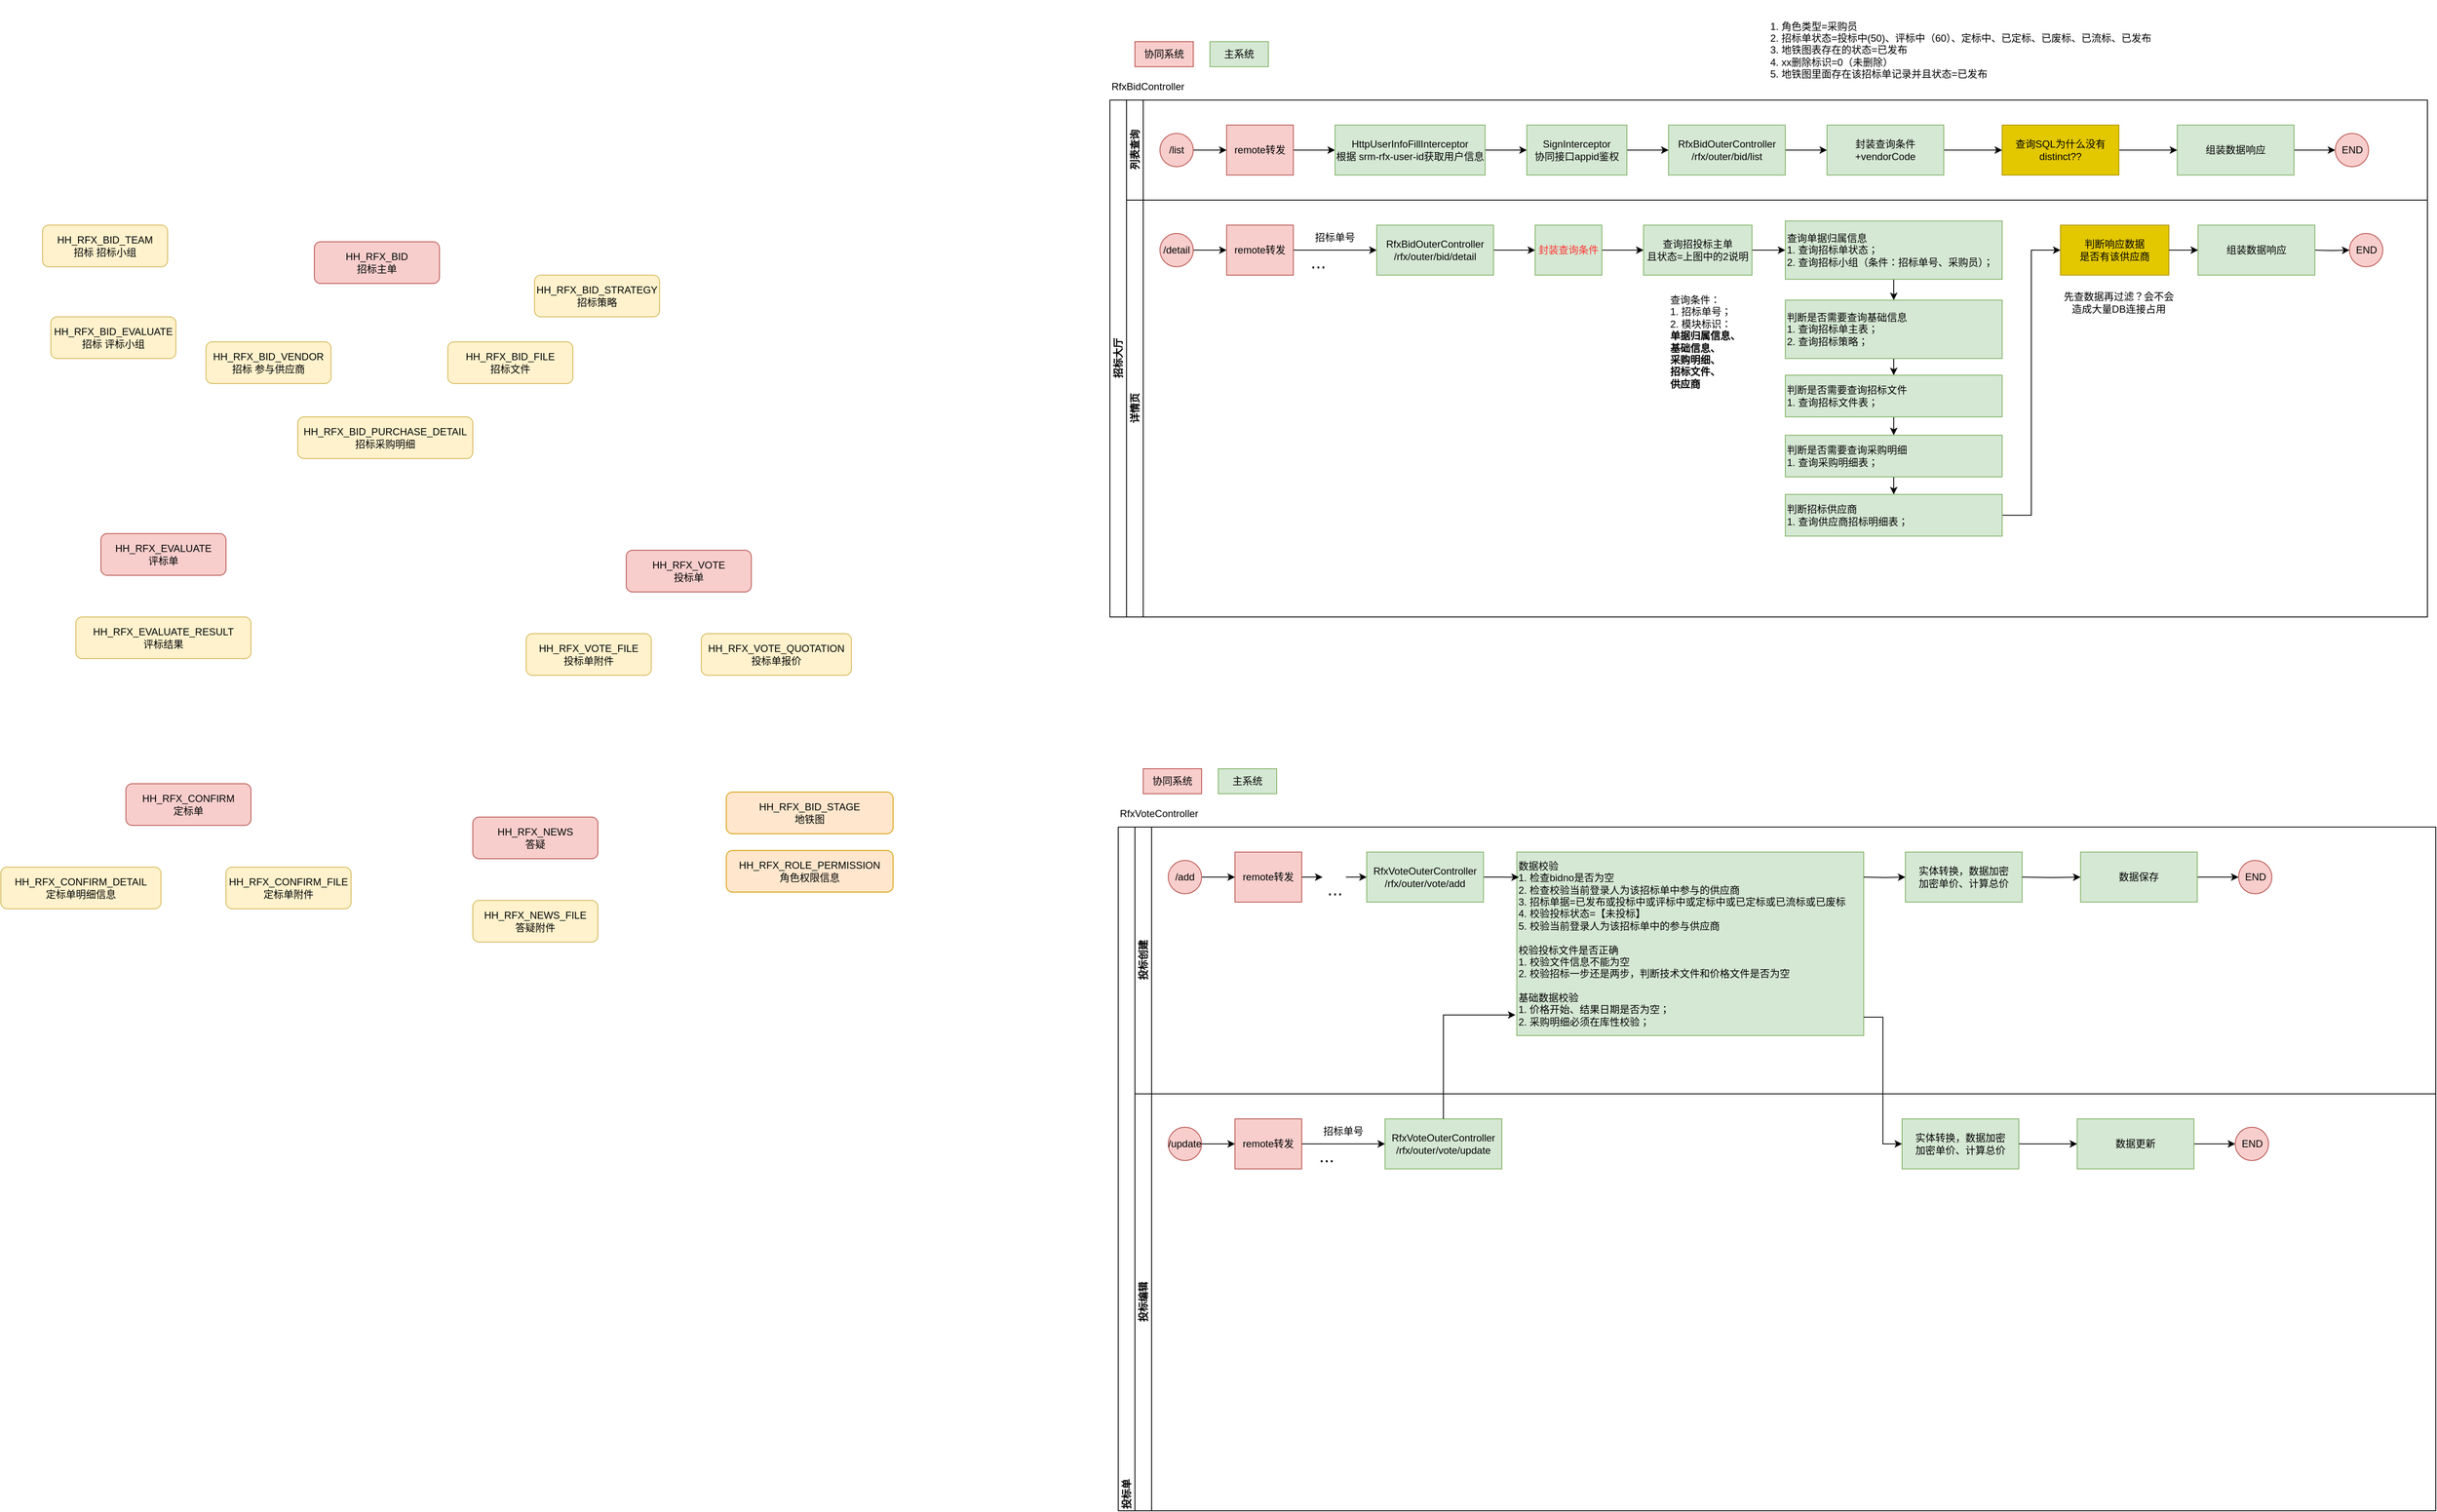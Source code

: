 <mxfile version="24.8.6">
  <diagram id="prtHgNgQTEPvFCAcTncT" name="Page-1">
    <mxGraphModel dx="2546" dy="517" grid="1" gridSize="10" guides="1" tooltips="1" connect="1" arrows="1" fold="1" page="1" pageScale="1" pageWidth="827" pageHeight="1169" math="0" shadow="0">
      <root>
        <mxCell id="0" />
        <mxCell id="1" parent="0" />
        <mxCell id="dNxyNK7c78bLwvsdeMH5-19" value="招标大厅" style="swimlane;html=1;childLayout=stackLayout;resizeParent=1;resizeParentMax=0;horizontal=0;startSize=20;horizontalStack=0;" parent="1" vertex="1">
          <mxGeometry x="120" y="120" width="1580" height="620" as="geometry" />
        </mxCell>
        <mxCell id="dNxyNK7c78bLwvsdeMH5-20" value="列表查询" style="swimlane;html=1;startSize=20;horizontal=0;align=center;" parent="dNxyNK7c78bLwvsdeMH5-19" vertex="1">
          <mxGeometry x="20" width="1560" height="120" as="geometry" />
        </mxCell>
        <mxCell id="dNxyNK7c78bLwvsdeMH5-25" value="" style="edgeStyle=orthogonalEdgeStyle;rounded=0;orthogonalLoop=1;jettySize=auto;html=1;" parent="dNxyNK7c78bLwvsdeMH5-20" source="dNxyNK7c78bLwvsdeMH5-23" target="dNxyNK7c78bLwvsdeMH5-24" edge="1">
          <mxGeometry relative="1" as="geometry" />
        </mxCell>
        <mxCell id="dNxyNK7c78bLwvsdeMH5-23" value="/list" style="ellipse;whiteSpace=wrap;html=1;fillColor=#f8cecc;strokeColor=#b85450;" parent="dNxyNK7c78bLwvsdeMH5-20" vertex="1">
          <mxGeometry x="40" y="40" width="40" height="40" as="geometry" />
        </mxCell>
        <mxCell id="eU4avIr93L6JoO_hdqMd-41" value="" style="edgeStyle=orthogonalEdgeStyle;rounded=0;orthogonalLoop=1;jettySize=auto;html=1;" edge="1" parent="dNxyNK7c78bLwvsdeMH5-20" source="dNxyNK7c78bLwvsdeMH5-24" target="eU4avIr93L6JoO_hdqMd-8">
          <mxGeometry relative="1" as="geometry" />
        </mxCell>
        <mxCell id="dNxyNK7c78bLwvsdeMH5-24" value="remote转发" style="rounded=0;whiteSpace=wrap;html=1;fontFamily=Helvetica;fontSize=12;align=center;fillColor=#f8cecc;strokeColor=#b85450;" parent="dNxyNK7c78bLwvsdeMH5-20" vertex="1">
          <mxGeometry x="120" y="30" width="80" height="60" as="geometry" />
        </mxCell>
        <mxCell id="eU4avIr93L6JoO_hdqMd-43" value="" style="edgeStyle=orthogonalEdgeStyle;rounded=0;orthogonalLoop=1;jettySize=auto;html=1;" edge="1" parent="dNxyNK7c78bLwvsdeMH5-20" source="dNxyNK7c78bLwvsdeMH5-30" target="eU4avIr93L6JoO_hdqMd-7">
          <mxGeometry relative="1" as="geometry" />
        </mxCell>
        <mxCell id="dNxyNK7c78bLwvsdeMH5-30" value="SignInterceptor&lt;div&gt;协同接口appid鉴权&lt;/div&gt;" style="rounded=0;html=1;fontFamily=Helvetica;fontSize=12;align=center;fillColor=#d5e8d4;strokeColor=#82b366;whiteSpace=wrap;" parent="dNxyNK7c78bLwvsdeMH5-20" vertex="1">
          <mxGeometry x="480" y="30" width="120" height="60" as="geometry" />
        </mxCell>
        <mxCell id="eU4avIr93L6JoO_hdqMd-42" value="" style="edgeStyle=orthogonalEdgeStyle;rounded=0;orthogonalLoop=1;jettySize=auto;html=1;" edge="1" parent="dNxyNK7c78bLwvsdeMH5-20" source="eU4avIr93L6JoO_hdqMd-8" target="dNxyNK7c78bLwvsdeMH5-30">
          <mxGeometry relative="1" as="geometry" />
        </mxCell>
        <mxCell id="eU4avIr93L6JoO_hdqMd-8" value="HttpUserInfoFillInterceptor&lt;br&gt;根据 srm-rfx-user-id获取用户信息" style="rounded=0;html=1;fontFamily=Helvetica;fontSize=12;align=center;fillColor=#d5e8d4;strokeColor=#82b366;whiteSpace=wrap;" vertex="1" parent="dNxyNK7c78bLwvsdeMH5-20">
          <mxGeometry x="250" y="30" width="180" height="60" as="geometry" />
        </mxCell>
        <mxCell id="eU4avIr93L6JoO_hdqMd-44" value="" style="edgeStyle=orthogonalEdgeStyle;rounded=0;orthogonalLoop=1;jettySize=auto;html=1;" edge="1" parent="dNxyNK7c78bLwvsdeMH5-20" source="eU4avIr93L6JoO_hdqMd-7" target="eU4avIr93L6JoO_hdqMd-37">
          <mxGeometry relative="1" as="geometry" />
        </mxCell>
        <mxCell id="eU4avIr93L6JoO_hdqMd-7" value="&lt;div&gt;RfxBidOuterController&lt;br&gt;&lt;/div&gt;/rfx/outer&lt;span style=&quot;background-color: initial;&quot;&gt;/bid/list&lt;/span&gt;" style="rounded=0;html=1;fontFamily=Helvetica;fontSize=12;align=center;fillColor=#d5e8d4;strokeColor=#82b366;whiteSpace=wrap;" vertex="1" parent="dNxyNK7c78bLwvsdeMH5-20">
          <mxGeometry x="650" y="30" width="140" height="60" as="geometry" />
        </mxCell>
        <mxCell id="eU4avIr93L6JoO_hdqMd-76" value="" style="edgeStyle=orthogonalEdgeStyle;rounded=0;orthogonalLoop=1;jettySize=auto;html=1;" edge="1" parent="dNxyNK7c78bLwvsdeMH5-20" source="eU4avIr93L6JoO_hdqMd-37" target="eU4avIr93L6JoO_hdqMd-75">
          <mxGeometry relative="1" as="geometry" />
        </mxCell>
        <mxCell id="eU4avIr93L6JoO_hdqMd-37" value="封装查询条件+vendorCode" style="rounded=0;html=1;fontFamily=Helvetica;fontSize=12;align=center;fillColor=#d5e8d4;strokeColor=#82b366;whiteSpace=wrap;" vertex="1" parent="dNxyNK7c78bLwvsdeMH5-20">
          <mxGeometry x="840" y="30" width="140" height="60" as="geometry" />
        </mxCell>
        <mxCell id="eU4avIr93L6JoO_hdqMd-47" value="" style="edgeStyle=orthogonalEdgeStyle;rounded=0;orthogonalLoop=1;jettySize=auto;html=1;" edge="1" parent="dNxyNK7c78bLwvsdeMH5-20" source="eU4avIr93L6JoO_hdqMd-40" target="eU4avIr93L6JoO_hdqMd-46">
          <mxGeometry relative="1" as="geometry" />
        </mxCell>
        <mxCell id="eU4avIr93L6JoO_hdqMd-40" value="组装数据响应" style="rounded=0;html=1;fontFamily=Helvetica;fontSize=12;align=center;fillColor=#d5e8d4;strokeColor=#82b366;whiteSpace=wrap;" vertex="1" parent="dNxyNK7c78bLwvsdeMH5-20">
          <mxGeometry x="1260" y="30" width="140" height="60" as="geometry" />
        </mxCell>
        <mxCell id="eU4avIr93L6JoO_hdqMd-46" value="END" style="ellipse;whiteSpace=wrap;html=1;fillColor=#f8cecc;strokeColor=#b85450;" vertex="1" parent="dNxyNK7c78bLwvsdeMH5-20">
          <mxGeometry x="1449.5" y="40" width="40" height="40" as="geometry" />
        </mxCell>
        <mxCell id="eU4avIr93L6JoO_hdqMd-77" value="" style="edgeStyle=orthogonalEdgeStyle;rounded=0;orthogonalLoop=1;jettySize=auto;html=1;" edge="1" parent="dNxyNK7c78bLwvsdeMH5-20" source="eU4avIr93L6JoO_hdqMd-75" target="eU4avIr93L6JoO_hdqMd-40">
          <mxGeometry relative="1" as="geometry" />
        </mxCell>
        <mxCell id="eU4avIr93L6JoO_hdqMd-75" value="查询SQL为什么没有&lt;div&gt;distinct??&lt;/div&gt;" style="rounded=0;html=1;fontFamily=Helvetica;fontSize=12;align=center;fillColor=#e3c800;strokeColor=#B09500;whiteSpace=wrap;fontColor=#000000;" vertex="1" parent="dNxyNK7c78bLwvsdeMH5-20">
          <mxGeometry x="1050" y="30" width="140" height="60" as="geometry" />
        </mxCell>
        <mxCell id="dNxyNK7c78bLwvsdeMH5-21" value="详情页" style="swimlane;html=1;startSize=20;horizontal=0;" parent="dNxyNK7c78bLwvsdeMH5-19" vertex="1">
          <mxGeometry x="20" y="120" width="1560" height="500" as="geometry" />
        </mxCell>
        <mxCell id="eU4avIr93L6JoO_hdqMd-10" value="" style="edgeStyle=orthogonalEdgeStyle;rounded=0;orthogonalLoop=1;jettySize=auto;html=1;" edge="1" parent="dNxyNK7c78bLwvsdeMH5-21" source="eU4avIr93L6JoO_hdqMd-11" target="eU4avIr93L6JoO_hdqMd-12">
          <mxGeometry relative="1" as="geometry" />
        </mxCell>
        <mxCell id="eU4avIr93L6JoO_hdqMd-11" value="/detail" style="ellipse;whiteSpace=wrap;html=1;fillColor=#f8cecc;strokeColor=#b85450;" vertex="1" parent="dNxyNK7c78bLwvsdeMH5-21">
          <mxGeometry x="40" y="40" width="40" height="40" as="geometry" />
        </mxCell>
        <mxCell id="eU4avIr93L6JoO_hdqMd-52" value="" style="edgeStyle=orthogonalEdgeStyle;rounded=0;orthogonalLoop=1;jettySize=auto;html=1;" edge="1" parent="dNxyNK7c78bLwvsdeMH5-21" source="eU4avIr93L6JoO_hdqMd-12" target="eU4avIr93L6JoO_hdqMd-51">
          <mxGeometry relative="1" as="geometry" />
        </mxCell>
        <mxCell id="eU4avIr93L6JoO_hdqMd-12" value="remote转发" style="rounded=0;whiteSpace=wrap;html=1;fontFamily=Helvetica;fontSize=12;align=center;fillColor=#f8cecc;strokeColor=#b85450;" vertex="1" parent="dNxyNK7c78bLwvsdeMH5-21">
          <mxGeometry x="120" y="30" width="80" height="60" as="geometry" />
        </mxCell>
        <mxCell id="eU4avIr93L6JoO_hdqMd-56" value="" style="edgeStyle=orthogonalEdgeStyle;rounded=0;orthogonalLoop=1;jettySize=auto;html=1;" edge="1" parent="dNxyNK7c78bLwvsdeMH5-21" source="eU4avIr93L6JoO_hdqMd-51" target="eU4avIr93L6JoO_hdqMd-55">
          <mxGeometry relative="1" as="geometry" />
        </mxCell>
        <mxCell id="eU4avIr93L6JoO_hdqMd-51" value="&lt;div&gt;RfxBidOuterController&lt;br&gt;&lt;/div&gt;/rfx/outer&lt;span style=&quot;background-color: initial;&quot;&gt;/bid/&lt;/span&gt;detail" style="rounded=0;html=1;fontFamily=Helvetica;fontSize=12;align=center;fillColor=#d5e8d4;strokeColor=#82b366;whiteSpace=wrap;" vertex="1" parent="dNxyNK7c78bLwvsdeMH5-21">
          <mxGeometry x="300" y="30" width="140" height="60" as="geometry" />
        </mxCell>
        <mxCell id="eU4avIr93L6JoO_hdqMd-49" value="&lt;font style=&quot;font-size: 22px;&quot;&gt;...&lt;/font&gt;" style="text;html=1;align=center;verticalAlign=middle;whiteSpace=wrap;rounded=0;" vertex="1" parent="dNxyNK7c78bLwvsdeMH5-21">
          <mxGeometry x="200" y="60" width="60" height="30" as="geometry" />
        </mxCell>
        <mxCell id="eU4avIr93L6JoO_hdqMd-54" value="招标单号" style="text;html=1;align=center;verticalAlign=middle;whiteSpace=wrap;rounded=0;" vertex="1" parent="dNxyNK7c78bLwvsdeMH5-21">
          <mxGeometry x="220" y="30" width="60" height="30" as="geometry" />
        </mxCell>
        <mxCell id="eU4avIr93L6JoO_hdqMd-59" value="" style="edgeStyle=orthogonalEdgeStyle;rounded=0;orthogonalLoop=1;jettySize=auto;html=1;" edge="1" parent="dNxyNK7c78bLwvsdeMH5-21" source="eU4avIr93L6JoO_hdqMd-55" target="eU4avIr93L6JoO_hdqMd-58">
          <mxGeometry relative="1" as="geometry" />
        </mxCell>
        <mxCell id="eU4avIr93L6JoO_hdqMd-55" value="&lt;font color=&quot;#ff3333&quot;&gt;封装查询条件&lt;/font&gt;" style="rounded=0;html=1;fontFamily=Helvetica;fontSize=12;align=center;fillColor=#d5e8d4;strokeColor=#82b366;whiteSpace=wrap;" vertex="1" parent="dNxyNK7c78bLwvsdeMH5-21">
          <mxGeometry x="490" y="30" width="80" height="60" as="geometry" />
        </mxCell>
        <mxCell id="eU4avIr93L6JoO_hdqMd-57" value="查询条件：&lt;div&gt;1. 招标单号；&lt;/div&gt;&lt;div style=&quot;&quot;&gt;2. 模块标识：&lt;/div&gt;&lt;div style=&quot;&quot;&gt;&lt;b&gt;单据归属信息、&lt;/b&gt;&lt;/div&gt;&lt;div style=&quot;&quot;&gt;&lt;b&gt;基础信息、&lt;/b&gt;&lt;/div&gt;&lt;div style=&quot;&quot;&gt;&lt;b&gt;采购明细、&lt;/b&gt;&lt;/div&gt;&lt;div style=&quot;&quot;&gt;&lt;b&gt;招标文件、&lt;/b&gt;&lt;/div&gt;&lt;div style=&quot;&quot;&gt;&lt;b&gt;供应商&lt;/b&gt;&lt;/div&gt;" style="text;html=1;align=left;verticalAlign=middle;whiteSpace=wrap;rounded=0;" vertex="1" parent="dNxyNK7c78bLwvsdeMH5-21">
          <mxGeometry x="650" y="110" width="120" height="120" as="geometry" />
        </mxCell>
        <mxCell id="eU4avIr93L6JoO_hdqMd-74" value="" style="edgeStyle=orthogonalEdgeStyle;rounded=0;orthogonalLoop=1;jettySize=auto;html=1;" edge="1" parent="dNxyNK7c78bLwvsdeMH5-21" source="eU4avIr93L6JoO_hdqMd-58" target="eU4avIr93L6JoO_hdqMd-73">
          <mxGeometry relative="1" as="geometry" />
        </mxCell>
        <mxCell id="eU4avIr93L6JoO_hdqMd-58" value="查询招投标主单&lt;br&gt;且状态=上图中的2说明" style="rounded=0;html=1;fontFamily=Helvetica;fontSize=12;align=center;fillColor=#d5e8d4;strokeColor=#82b366;whiteSpace=wrap;" vertex="1" parent="dNxyNK7c78bLwvsdeMH5-21">
          <mxGeometry x="620" y="30" width="130" height="60" as="geometry" />
        </mxCell>
        <mxCell id="eU4avIr93L6JoO_hdqMd-79" value="" style="edgeStyle=orthogonalEdgeStyle;rounded=0;orthogonalLoop=1;jettySize=auto;html=1;" edge="1" parent="dNxyNK7c78bLwvsdeMH5-21" source="eU4avIr93L6JoO_hdqMd-73" target="eU4avIr93L6JoO_hdqMd-78">
          <mxGeometry relative="1" as="geometry" />
        </mxCell>
        <mxCell id="eU4avIr93L6JoO_hdqMd-73" value="查询单据归属信息&lt;div&gt;1. 查询招标单状态；&lt;/div&gt;&lt;div&gt;2. 查询招标小组（条件：招标单号、采购员）；&lt;/div&gt;" style="rounded=0;html=1;fontFamily=Helvetica;fontSize=12;align=left;fillColor=#d5e8d4;strokeColor=#82b366;whiteSpace=wrap;" vertex="1" parent="dNxyNK7c78bLwvsdeMH5-21">
          <mxGeometry x="790" y="25" width="260" height="70" as="geometry" />
        </mxCell>
        <mxCell id="eU4avIr93L6JoO_hdqMd-81" value="" style="edgeStyle=orthogonalEdgeStyle;rounded=0;orthogonalLoop=1;jettySize=auto;html=1;" edge="1" parent="dNxyNK7c78bLwvsdeMH5-21" source="eU4avIr93L6JoO_hdqMd-78" target="eU4avIr93L6JoO_hdqMd-80">
          <mxGeometry relative="1" as="geometry" />
        </mxCell>
        <mxCell id="eU4avIr93L6JoO_hdqMd-78" value="&lt;div&gt;判断是否需要查询基础信息&lt;br&gt;&lt;/div&gt;&lt;div style=&quot;&quot;&gt;1. 查询招标单主表；&lt;/div&gt;&lt;div style=&quot;&quot;&gt;2. 查询招标策略；&lt;/div&gt;" style="rounded=0;html=1;fontFamily=Helvetica;fontSize=12;align=left;fillColor=#d5e8d4;strokeColor=#82b366;whiteSpace=wrap;" vertex="1" parent="dNxyNK7c78bLwvsdeMH5-21">
          <mxGeometry x="790" y="120" width="260" height="70" as="geometry" />
        </mxCell>
        <mxCell id="eU4avIr93L6JoO_hdqMd-83" value="" style="edgeStyle=orthogonalEdgeStyle;rounded=0;orthogonalLoop=1;jettySize=auto;html=1;" edge="1" parent="dNxyNK7c78bLwvsdeMH5-21" source="eU4avIr93L6JoO_hdqMd-80" target="eU4avIr93L6JoO_hdqMd-82">
          <mxGeometry relative="1" as="geometry" />
        </mxCell>
        <mxCell id="eU4avIr93L6JoO_hdqMd-80" value="&lt;div&gt;&lt;span style=&quot;background-color: initial;&quot;&gt;判断是否需要查询招标文件&lt;/span&gt;&lt;/div&gt;&lt;div&gt;&lt;span style=&quot;background-color: initial;&quot;&gt;1. 查询招标文件表；&lt;/span&gt;&lt;/div&gt;" style="rounded=0;html=1;fontFamily=Helvetica;fontSize=12;align=left;fillColor=#d5e8d4;strokeColor=#82b366;whiteSpace=wrap;" vertex="1" parent="dNxyNK7c78bLwvsdeMH5-21">
          <mxGeometry x="790" y="210" width="260" height="50" as="geometry" />
        </mxCell>
        <mxCell id="eU4avIr93L6JoO_hdqMd-85" value="" style="edgeStyle=orthogonalEdgeStyle;rounded=0;orthogonalLoop=1;jettySize=auto;html=1;" edge="1" parent="dNxyNK7c78bLwvsdeMH5-21" source="eU4avIr93L6JoO_hdqMd-82" target="eU4avIr93L6JoO_hdqMd-84">
          <mxGeometry relative="1" as="geometry" />
        </mxCell>
        <mxCell id="eU4avIr93L6JoO_hdqMd-82" value="&lt;div&gt;&lt;span style=&quot;background-color: initial;&quot;&gt;判断是否需要查询采购明细&lt;/span&gt;&lt;/div&gt;&lt;div&gt;&lt;span style=&quot;background-color: initial;&quot;&gt;1. 查询采购明细表；&lt;/span&gt;&lt;br&gt;&lt;/div&gt;" style="rounded=0;html=1;fontFamily=Helvetica;fontSize=12;align=left;fillColor=#d5e8d4;strokeColor=#82b366;whiteSpace=wrap;" vertex="1" parent="dNxyNK7c78bLwvsdeMH5-21">
          <mxGeometry x="790" y="282" width="260" height="50" as="geometry" />
        </mxCell>
        <mxCell id="eU4avIr93L6JoO_hdqMd-88" value="" style="edgeStyle=orthogonalEdgeStyle;rounded=0;orthogonalLoop=1;jettySize=auto;html=1;entryX=0;entryY=0.5;entryDx=0;entryDy=0;" edge="1" parent="dNxyNK7c78bLwvsdeMH5-21" source="eU4avIr93L6JoO_hdqMd-84" target="eU4avIr93L6JoO_hdqMd-86">
          <mxGeometry relative="1" as="geometry">
            <mxPoint x="1130" y="378" as="targetPoint" />
          </mxGeometry>
        </mxCell>
        <mxCell id="eU4avIr93L6JoO_hdqMd-84" value="&lt;div&gt;&lt;span style=&quot;background-color: initial;&quot;&gt;判断招标&lt;/span&gt;&lt;span style=&quot;background-color: initial;&quot;&gt;供应商&lt;/span&gt;&lt;/div&gt;&lt;div&gt;&lt;span style=&quot;background-color: initial;&quot;&gt;1. 查询供应商招标明细表；&lt;/span&gt;&lt;/div&gt;" style="rounded=0;html=1;fontFamily=Helvetica;fontSize=12;align=left;fillColor=#d5e8d4;strokeColor=#82b366;whiteSpace=wrap;" vertex="1" parent="dNxyNK7c78bLwvsdeMH5-21">
          <mxGeometry x="790" y="353" width="260" height="50" as="geometry" />
        </mxCell>
        <mxCell id="eU4avIr93L6JoO_hdqMd-86" value="判断响应数据&lt;div&gt;是否有该供应商&lt;/div&gt;" style="rounded=0;html=1;fontFamily=Helvetica;fontSize=12;align=center;fillColor=#e3c800;strokeColor=#B09500;whiteSpace=wrap;fontColor=#000000;" vertex="1" parent="dNxyNK7c78bLwvsdeMH5-21">
          <mxGeometry x="1120" y="30" width="130" height="60" as="geometry" />
        </mxCell>
        <mxCell id="eU4avIr93L6JoO_hdqMd-89" value="先查数据再过滤？会不会造成大量DB连接占用" style="text;html=1;align=center;verticalAlign=middle;whiteSpace=wrap;rounded=0;" vertex="1" parent="dNxyNK7c78bLwvsdeMH5-21">
          <mxGeometry x="1120" y="95" width="140" height="55" as="geometry" />
        </mxCell>
        <mxCell id="eU4avIr93L6JoO_hdqMd-92" value="" style="edgeStyle=orthogonalEdgeStyle;rounded=0;orthogonalLoop=1;jettySize=auto;html=1;" edge="1" parent="dNxyNK7c78bLwvsdeMH5-21" target="eU4avIr93L6JoO_hdqMd-93">
          <mxGeometry relative="1" as="geometry">
            <mxPoint x="1425" y="60" as="sourcePoint" />
          </mxGeometry>
        </mxCell>
        <mxCell id="eU4avIr93L6JoO_hdqMd-93" value="END" style="ellipse;whiteSpace=wrap;html=1;fillColor=#f8cecc;strokeColor=#b85450;" vertex="1" parent="dNxyNK7c78bLwvsdeMH5-21">
          <mxGeometry x="1466.5" y="40" width="40" height="40" as="geometry" />
        </mxCell>
        <mxCell id="eU4avIr93L6JoO_hdqMd-5" value="协同系统" style="rounded=0;whiteSpace=wrap;html=1;fillColor=#f8cecc;strokeColor=#b85450;" vertex="1" parent="1">
          <mxGeometry x="150" y="50" width="70" height="30" as="geometry" />
        </mxCell>
        <mxCell id="eU4avIr93L6JoO_hdqMd-6" value="主系统" style="rounded=0;whiteSpace=wrap;html=1;fillColor=#d5e8d4;strokeColor=#82b366;" vertex="1" parent="1">
          <mxGeometry x="240" y="50" width="70" height="30" as="geometry" />
        </mxCell>
        <mxCell id="eU4avIr93L6JoO_hdqMd-14" value="HH_RFX_BID&lt;br&gt;招标主单" style="rounded=1;whiteSpace=wrap;html=1;fillColor=#f8cecc;strokeColor=#b85450;" vertex="1" parent="1">
          <mxGeometry x="-834" y="290" width="150" height="50" as="geometry" />
        </mxCell>
        <mxCell id="eU4avIr93L6JoO_hdqMd-15" value="HH_RFX_BID_EVALUATE&lt;br&gt;招标 评标小组" style="rounded=1;whiteSpace=wrap;html=1;fillColor=#fff2cc;strokeColor=#d6b656;" vertex="1" parent="1">
          <mxGeometry x="-1150" y="380" width="150" height="50" as="geometry" />
        </mxCell>
        <mxCell id="eU4avIr93L6JoO_hdqMd-16" value="HH_RFX_BID_FILE&lt;br&gt;招标文件" style="rounded=1;whiteSpace=wrap;html=1;fillColor=#fff2cc;strokeColor=#d6b656;" vertex="1" parent="1">
          <mxGeometry x="-674" y="410" width="150" height="50" as="geometry" />
        </mxCell>
        <mxCell id="eU4avIr93L6JoO_hdqMd-17" value="HH_RFX_BID_PURCHASE_DETAIL&lt;br&gt;招标采购明细" style="rounded=1;whiteSpace=wrap;html=1;fillColor=#fff2cc;strokeColor=#d6b656;" vertex="1" parent="1">
          <mxGeometry x="-854" y="500" width="210" height="50" as="geometry" />
        </mxCell>
        <mxCell id="eU4avIr93L6JoO_hdqMd-18" value="HH_RFX_BID_STRATEGY&lt;br&gt;招标策略" style="rounded=1;whiteSpace=wrap;html=1;fillColor=#fff2cc;strokeColor=#d6b656;" vertex="1" parent="1">
          <mxGeometry x="-570" y="330" width="150" height="50" as="geometry" />
        </mxCell>
        <mxCell id="eU4avIr93L6JoO_hdqMd-19" value="HH_RFX_BID_TEAM&lt;br&gt;招标 招标小组" style="rounded=1;whiteSpace=wrap;html=1;fillColor=#fff2cc;strokeColor=#d6b656;" vertex="1" parent="1">
          <mxGeometry x="-1160" y="270" width="150" height="50" as="geometry" />
        </mxCell>
        <mxCell id="eU4avIr93L6JoO_hdqMd-21" value="HH_RFX_BID_VENDOR&lt;br&gt;招标 参与供应商" style="rounded=1;whiteSpace=wrap;html=1;fillColor=#fff2cc;strokeColor=#d6b656;" vertex="1" parent="1">
          <mxGeometry x="-964" y="410" width="150" height="50" as="geometry" />
        </mxCell>
        <mxCell id="eU4avIr93L6JoO_hdqMd-22" value="HH_RFX_CONFIRM&lt;br&gt;定标单" style="rounded=1;whiteSpace=wrap;html=1;fillColor=#f8cecc;strokeColor=#b85450;" vertex="1" parent="1">
          <mxGeometry x="-1060" y="940" width="150" height="50" as="geometry" />
        </mxCell>
        <mxCell id="eU4avIr93L6JoO_hdqMd-23" value="HH_RFX_CONFIRM_FILE&lt;div&gt;定标单附件&lt;/div&gt;" style="rounded=1;whiteSpace=wrap;html=1;fillColor=#fff2cc;strokeColor=#d6b656;" vertex="1" parent="1">
          <mxGeometry x="-940" y="1040" width="150" height="50" as="geometry" />
        </mxCell>
        <mxCell id="eU4avIr93L6JoO_hdqMd-24" value="HH_RFX_NEWS&lt;div&gt;答疑&lt;/div&gt;" style="rounded=1;whiteSpace=wrap;html=1;fillColor=#f8cecc;strokeColor=#b85450;" vertex="1" parent="1">
          <mxGeometry x="-644" y="980" width="150" height="50" as="geometry" />
        </mxCell>
        <mxCell id="eU4avIr93L6JoO_hdqMd-26" value="HH_RFX_NEWS_FILE&lt;br&gt;答疑附件" style="rounded=1;whiteSpace=wrap;html=1;fillColor=#fff2cc;strokeColor=#d6b656;" vertex="1" parent="1">
          <mxGeometry x="-644" y="1080" width="150" height="50" as="geometry" />
        </mxCell>
        <mxCell id="eU4avIr93L6JoO_hdqMd-27" value="HH_RFX_CONFIRM_DETAIL&lt;div&gt;定标单明细信息&lt;/div&gt;" style="rounded=1;whiteSpace=wrap;html=1;fillColor=#fff2cc;strokeColor=#d6b656;" vertex="1" parent="1">
          <mxGeometry x="-1210" y="1040" width="192" height="50" as="geometry" />
        </mxCell>
        <mxCell id="eU4avIr93L6JoO_hdqMd-30" value="HH_RFX_VOTE&lt;div&gt;投标单&lt;/div&gt;" style="rounded=1;whiteSpace=wrap;html=1;fillColor=#f8cecc;strokeColor=#b85450;" vertex="1" parent="1">
          <mxGeometry x="-460" y="660" width="150" height="50" as="geometry" />
        </mxCell>
        <mxCell id="eU4avIr93L6JoO_hdqMd-31" value="HH_RFX_ROLE_PERMISSION&lt;br&gt;角色权限信息" style="rounded=1;whiteSpace=wrap;html=1;fillColor=#ffe6cc;strokeColor=#d79b00;" vertex="1" parent="1">
          <mxGeometry x="-340" y="1020" width="200" height="50" as="geometry" />
        </mxCell>
        <mxCell id="eU4avIr93L6JoO_hdqMd-33" value="HH_RFX_VOTE_FILE&lt;br&gt;投标单附件" style="rounded=1;whiteSpace=wrap;html=1;fillColor=#fff2cc;strokeColor=#d6b656;" vertex="1" parent="1">
          <mxGeometry x="-580" y="760" width="150" height="50" as="geometry" />
        </mxCell>
        <mxCell id="eU4avIr93L6JoO_hdqMd-34" value="HH_RFX_VOTE_QUOTATION&lt;br&gt;投标单报价" style="rounded=1;whiteSpace=wrap;html=1;fillColor=#fff2cc;strokeColor=#d6b656;" vertex="1" parent="1">
          <mxGeometry x="-370" y="760" width="180" height="50" as="geometry" />
        </mxCell>
        <mxCell id="eU4avIr93L6JoO_hdqMd-35" value="HH_RFX_EVALUATE_RESULT&lt;br&gt;&lt;div&gt;评标结果&lt;/div&gt;" style="rounded=1;whiteSpace=wrap;html=1;fillColor=#fff2cc;strokeColor=#d6b656;" vertex="1" parent="1">
          <mxGeometry x="-1120" y="740" width="210" height="50" as="geometry" />
        </mxCell>
        <mxCell id="eU4avIr93L6JoO_hdqMd-36" value="HH_RFX_EVALUATE&lt;br&gt;评标单" style="rounded=1;whiteSpace=wrap;html=1;fillColor=#f8cecc;strokeColor=#b85450;" vertex="1" parent="1">
          <mxGeometry x="-1090" y="640" width="150" height="50" as="geometry" />
        </mxCell>
        <mxCell id="eU4avIr93L6JoO_hdqMd-38" value="1. 角色类型=采购员&lt;div style=&quot;&quot;&gt;2. 招标单状态=投标中(50)、评标中（60）、定标中、已定标、已废标、已流标、已发布&lt;/div&gt;&lt;div style=&quot;&quot;&gt;3.&amp;nbsp;地铁图表存在的状态=已发布&lt;/div&gt;&lt;div style=&quot;&quot;&gt;4. xx删除标识=0（未删除）&lt;/div&gt;&lt;div style=&quot;cursor: wait;&quot;&gt;5. 地铁图里面存在该招标单记录并且状态=已发布&lt;/div&gt;" style="text;html=1;align=left;verticalAlign=middle;whiteSpace=wrap;rounded=0;" vertex="1" parent="1">
          <mxGeometry x="910" width="460" height="120" as="geometry" />
        </mxCell>
        <mxCell id="eU4avIr93L6JoO_hdqMd-39" value="HH_RFX_BID_STAGE&lt;br&gt;地铁图" style="rounded=1;whiteSpace=wrap;html=1;fillColor=#ffe6cc;strokeColor=#d79b00;" vertex="1" parent="1">
          <mxGeometry x="-340" y="950" width="200" height="50" as="geometry" />
        </mxCell>
        <mxCell id="eU4avIr93L6JoO_hdqMd-90" value="组装数据响应" style="rounded=0;html=1;fontFamily=Helvetica;fontSize=12;align=center;fillColor=#d5e8d4;strokeColor=#82b366;whiteSpace=wrap;" vertex="1" parent="1">
          <mxGeometry x="1425" y="270" width="140" height="60" as="geometry" />
        </mxCell>
        <mxCell id="eU4avIr93L6JoO_hdqMd-91" value="" style="edgeStyle=orthogonalEdgeStyle;rounded=0;orthogonalLoop=1;jettySize=auto;html=1;" edge="1" parent="1" source="eU4avIr93L6JoO_hdqMd-86" target="eU4avIr93L6JoO_hdqMd-90">
          <mxGeometry relative="1" as="geometry" />
        </mxCell>
        <mxCell id="eU4avIr93L6JoO_hdqMd-94" value="投标单" style="swimlane;html=1;childLayout=stackLayout;resizeParent=1;resizeParentMax=0;horizontal=0;startSize=20;horizontalStack=0;align=left;" vertex="1" parent="1">
          <mxGeometry x="130" y="992" width="1580" height="820" as="geometry" />
        </mxCell>
        <mxCell id="eU4avIr93L6JoO_hdqMd-95" value="投标创建" style="swimlane;html=1;startSize=20;horizontal=0;align=center;" vertex="1" parent="eU4avIr93L6JoO_hdqMd-94">
          <mxGeometry x="20" width="1560" height="320" as="geometry" />
        </mxCell>
        <mxCell id="eU4avIr93L6JoO_hdqMd-96" value="" style="edgeStyle=orthogonalEdgeStyle;rounded=0;orthogonalLoop=1;jettySize=auto;html=1;" edge="1" parent="eU4avIr93L6JoO_hdqMd-95" source="eU4avIr93L6JoO_hdqMd-97" target="eU4avIr93L6JoO_hdqMd-99">
          <mxGeometry relative="1" as="geometry" />
        </mxCell>
        <mxCell id="eU4avIr93L6JoO_hdqMd-97" value="/add" style="ellipse;whiteSpace=wrap;html=1;fillColor=#f8cecc;strokeColor=#b85450;" vertex="1" parent="eU4avIr93L6JoO_hdqMd-95">
          <mxGeometry x="40" y="40" width="40" height="40" as="geometry" />
        </mxCell>
        <mxCell id="eU4avIr93L6JoO_hdqMd-98" value="" style="edgeStyle=orthogonalEdgeStyle;rounded=0;orthogonalLoop=1;jettySize=auto;html=1;" edge="1" parent="eU4avIr93L6JoO_hdqMd-95" source="eU4avIr93L6JoO_hdqMd-99">
          <mxGeometry relative="1" as="geometry">
            <mxPoint x="225" y="60" as="targetPoint" />
          </mxGeometry>
        </mxCell>
        <mxCell id="eU4avIr93L6JoO_hdqMd-99" value="remote转发" style="rounded=0;whiteSpace=wrap;html=1;fontFamily=Helvetica;fontSize=12;align=center;fillColor=#f8cecc;strokeColor=#b85450;" vertex="1" parent="eU4avIr93L6JoO_hdqMd-95">
          <mxGeometry x="120" y="30" width="80" height="60" as="geometry" />
        </mxCell>
        <mxCell id="eU4avIr93L6JoO_hdqMd-101" value="数据校验&lt;div&gt;1. 检查bidno是否为空&lt;/div&gt;&lt;div&gt;2. 检查校验当前登录人为该招标单中参与的供应商&lt;/div&gt;&lt;div&gt;3.&amp;nbsp;招标单据=已发布或投标中或评标中或定标中或已定标或已流标或已废标&lt;/div&gt;&lt;div&gt;4.&amp;nbsp;校验投标状态=【未投标】&lt;/div&gt;&lt;div&gt;5.&amp;nbsp;校验当前登录人为该招标单中的参与供应商&lt;/div&gt;&lt;div&gt;&lt;br&gt;&lt;/div&gt;&lt;div&gt;校验投标文件是否正确&lt;/div&gt;&lt;div&gt;1. 校验文件信息不能为空&lt;/div&gt;&lt;div&gt;2. 校验招标一步还是两步，判断技术文件和价格文件是否为空&lt;/div&gt;&lt;div&gt;&lt;br&gt;&lt;/div&gt;&lt;div&gt;基础数据校验&lt;/div&gt;&lt;div&gt;1. 价格开始、结果日期是否为空；&lt;/div&gt;&lt;div&gt;2. 采购明细必须在库性校验；&lt;/div&gt;" style="rounded=0;html=1;fontFamily=Helvetica;fontSize=12;align=left;fillColor=#d5e8d4;strokeColor=#82b366;whiteSpace=wrap;" vertex="1" parent="eU4avIr93L6JoO_hdqMd-95">
          <mxGeometry x="458" y="30" width="416" height="220" as="geometry" />
        </mxCell>
        <mxCell id="eU4avIr93L6JoO_hdqMd-104" value="" style="edgeStyle=orthogonalEdgeStyle;rounded=0;orthogonalLoop=1;jettySize=auto;html=1;" edge="1" parent="eU4avIr93L6JoO_hdqMd-95" target="eU4avIr93L6JoO_hdqMd-107">
          <mxGeometry relative="1" as="geometry">
            <mxPoint x="874" y="60" as="sourcePoint" />
          </mxGeometry>
        </mxCell>
        <mxCell id="eU4avIr93L6JoO_hdqMd-107" value="实体转换，数据加密&lt;div&gt;加密单价、计算总价&lt;br&gt;&lt;/div&gt;" style="rounded=0;html=1;fontFamily=Helvetica;fontSize=12;align=center;fillColor=#d5e8d4;strokeColor=#82b366;whiteSpace=wrap;" vertex="1" parent="eU4avIr93L6JoO_hdqMd-95">
          <mxGeometry x="924" y="30" width="140" height="60" as="geometry" />
        </mxCell>
        <mxCell id="eU4avIr93L6JoO_hdqMd-108" value="" style="edgeStyle=orthogonalEdgeStyle;rounded=0;orthogonalLoop=1;jettySize=auto;html=1;" edge="1" parent="eU4avIr93L6JoO_hdqMd-95" source="eU4avIr93L6JoO_hdqMd-109" target="eU4avIr93L6JoO_hdqMd-110">
          <mxGeometry relative="1" as="geometry" />
        </mxCell>
        <mxCell id="eU4avIr93L6JoO_hdqMd-109" value="数据保存" style="rounded=0;html=1;fontFamily=Helvetica;fontSize=12;align=center;fillColor=#d5e8d4;strokeColor=#82b366;whiteSpace=wrap;" vertex="1" parent="eU4avIr93L6JoO_hdqMd-95">
          <mxGeometry x="1134" y="30" width="140" height="60" as="geometry" />
        </mxCell>
        <mxCell id="eU4avIr93L6JoO_hdqMd-110" value="END" style="ellipse;whiteSpace=wrap;html=1;fillColor=#f8cecc;strokeColor=#b85450;" vertex="1" parent="eU4avIr93L6JoO_hdqMd-95">
          <mxGeometry x="1323.5" y="40" width="40" height="40" as="geometry" />
        </mxCell>
        <mxCell id="eU4avIr93L6JoO_hdqMd-111" value="" style="edgeStyle=orthogonalEdgeStyle;rounded=0;orthogonalLoop=1;jettySize=auto;html=1;" edge="1" parent="eU4avIr93L6JoO_hdqMd-95" target="eU4avIr93L6JoO_hdqMd-109">
          <mxGeometry relative="1" as="geometry">
            <mxPoint x="1064" y="60" as="sourcePoint" />
          </mxGeometry>
        </mxCell>
        <mxCell id="eU4avIr93L6JoO_hdqMd-149" value="&lt;font style=&quot;font-size: 22px;&quot;&gt;...&lt;/font&gt;" style="text;html=1;align=center;verticalAlign=middle;whiteSpace=wrap;rounded=0;" vertex="1" parent="eU4avIr93L6JoO_hdqMd-95">
          <mxGeometry x="210" y="60" width="60" height="30" as="geometry" />
        </mxCell>
        <mxCell id="eU4avIr93L6JoO_hdqMd-152" value="" style="edgeStyle=orthogonalEdgeStyle;rounded=0;orthogonalLoop=1;jettySize=auto;html=1;entryX=0.006;entryY=0.137;entryDx=0;entryDy=0;entryPerimeter=0;" edge="1" parent="eU4avIr93L6JoO_hdqMd-95" source="eU4avIr93L6JoO_hdqMd-151" target="eU4avIr93L6JoO_hdqMd-101">
          <mxGeometry relative="1" as="geometry" />
        </mxCell>
        <mxCell id="eU4avIr93L6JoO_hdqMd-151" value="&lt;div&gt;RfxVoteOuterController&lt;br&gt;&lt;/div&gt;&lt;div&gt;/rfx/outer/vote/add&lt;br&gt;&lt;/div&gt;" style="rounded=0;html=1;fontFamily=Helvetica;fontSize=12;align=center;fillColor=#d5e8d4;strokeColor=#82b366;whiteSpace=wrap;" vertex="1" parent="eU4avIr93L6JoO_hdqMd-95">
          <mxGeometry x="278" y="30" width="140" height="60" as="geometry" />
        </mxCell>
        <mxCell id="eU4avIr93L6JoO_hdqMd-113" value="投标编辑" style="swimlane;html=1;startSize=20;horizontal=0;" vertex="1" parent="eU4avIr93L6JoO_hdqMd-94">
          <mxGeometry x="20" y="320" width="1560" height="500" as="geometry" />
        </mxCell>
        <mxCell id="eU4avIr93L6JoO_hdqMd-114" value="" style="edgeStyle=orthogonalEdgeStyle;rounded=0;orthogonalLoop=1;jettySize=auto;html=1;" edge="1" parent="eU4avIr93L6JoO_hdqMd-113" source="eU4avIr93L6JoO_hdqMd-115" target="eU4avIr93L6JoO_hdqMd-117">
          <mxGeometry relative="1" as="geometry" />
        </mxCell>
        <mxCell id="eU4avIr93L6JoO_hdqMd-115" value="/update" style="ellipse;whiteSpace=wrap;html=1;fillColor=#f8cecc;strokeColor=#b85450;" vertex="1" parent="eU4avIr93L6JoO_hdqMd-113">
          <mxGeometry x="40" y="40" width="40" height="40" as="geometry" />
        </mxCell>
        <mxCell id="eU4avIr93L6JoO_hdqMd-116" value="" style="edgeStyle=orthogonalEdgeStyle;rounded=0;orthogonalLoop=1;jettySize=auto;html=1;" edge="1" parent="eU4avIr93L6JoO_hdqMd-113" source="eU4avIr93L6JoO_hdqMd-117" target="eU4avIr93L6JoO_hdqMd-119">
          <mxGeometry relative="1" as="geometry" />
        </mxCell>
        <mxCell id="eU4avIr93L6JoO_hdqMd-117" value="remote转发" style="rounded=0;whiteSpace=wrap;html=1;fontFamily=Helvetica;fontSize=12;align=center;fillColor=#f8cecc;strokeColor=#b85450;" vertex="1" parent="eU4avIr93L6JoO_hdqMd-113">
          <mxGeometry x="120" y="30" width="80" height="60" as="geometry" />
        </mxCell>
        <mxCell id="eU4avIr93L6JoO_hdqMd-119" value="&lt;div&gt;RfxVoteOuterController&lt;br&gt;&lt;/div&gt;&lt;div&gt;/rfx/outer/vote/update&lt;/div&gt;&lt;div&gt;&lt;/div&gt;" style="rounded=0;html=1;fontFamily=Helvetica;fontSize=12;align=center;fillColor=#d5e8d4;strokeColor=#82b366;whiteSpace=wrap;" vertex="1" parent="eU4avIr93L6JoO_hdqMd-113">
          <mxGeometry x="300" y="30" width="140" height="60" as="geometry" />
        </mxCell>
        <mxCell id="eU4avIr93L6JoO_hdqMd-120" value="&lt;font style=&quot;font-size: 22px;&quot;&gt;...&lt;/font&gt;" style="text;html=1;align=center;verticalAlign=middle;whiteSpace=wrap;rounded=0;" vertex="1" parent="eU4avIr93L6JoO_hdqMd-113">
          <mxGeometry x="200" y="60" width="60" height="30" as="geometry" />
        </mxCell>
        <mxCell id="eU4avIr93L6JoO_hdqMd-121" value="招标单号" style="text;html=1;align=center;verticalAlign=middle;whiteSpace=wrap;rounded=0;" vertex="1" parent="eU4avIr93L6JoO_hdqMd-113">
          <mxGeometry x="220" y="30" width="60" height="30" as="geometry" />
        </mxCell>
        <mxCell id="eU4avIr93L6JoO_hdqMd-159" value="" style="edgeStyle=orthogonalEdgeStyle;rounded=0;orthogonalLoop=1;jettySize=auto;html=1;" edge="1" parent="eU4avIr93L6JoO_hdqMd-113" source="eU4avIr93L6JoO_hdqMd-153" target="eU4avIr93L6JoO_hdqMd-157">
          <mxGeometry relative="1" as="geometry" />
        </mxCell>
        <mxCell id="eU4avIr93L6JoO_hdqMd-153" value="实体转换，数据加密&lt;div&gt;加密单价、计算总价&lt;br&gt;&lt;/div&gt;" style="rounded=0;html=1;fontFamily=Helvetica;fontSize=12;align=center;fillColor=#d5e8d4;strokeColor=#82b366;whiteSpace=wrap;" vertex="1" parent="eU4avIr93L6JoO_hdqMd-113">
          <mxGeometry x="920" y="30" width="140" height="60" as="geometry" />
        </mxCell>
        <mxCell id="eU4avIr93L6JoO_hdqMd-156" value="" style="edgeStyle=orthogonalEdgeStyle;rounded=0;orthogonalLoop=1;jettySize=auto;html=1;" edge="1" parent="eU4avIr93L6JoO_hdqMd-113" source="eU4avIr93L6JoO_hdqMd-157" target="eU4avIr93L6JoO_hdqMd-158">
          <mxGeometry relative="1" as="geometry" />
        </mxCell>
        <mxCell id="eU4avIr93L6JoO_hdqMd-157" value="数据更新" style="rounded=0;html=1;fontFamily=Helvetica;fontSize=12;align=center;fillColor=#d5e8d4;strokeColor=#82b366;whiteSpace=wrap;" vertex="1" parent="eU4avIr93L6JoO_hdqMd-113">
          <mxGeometry x="1130" y="30" width="140" height="60" as="geometry" />
        </mxCell>
        <mxCell id="eU4avIr93L6JoO_hdqMd-158" value="END" style="ellipse;whiteSpace=wrap;html=1;fillColor=#f8cecc;strokeColor=#b85450;" vertex="1" parent="eU4avIr93L6JoO_hdqMd-113">
          <mxGeometry x="1319.5" y="40" width="40" height="40" as="geometry" />
        </mxCell>
        <mxCell id="eU4avIr93L6JoO_hdqMd-118" value="" style="edgeStyle=orthogonalEdgeStyle;rounded=0;orthogonalLoop=1;jettySize=auto;html=1;entryX=-0.004;entryY=0.888;entryDx=0;entryDy=0;entryPerimeter=0;exitX=0.5;exitY=0;exitDx=0;exitDy=0;" edge="1" parent="eU4avIr93L6JoO_hdqMd-94" source="eU4avIr93L6JoO_hdqMd-119" target="eU4avIr93L6JoO_hdqMd-101">
          <mxGeometry relative="1" as="geometry">
            <mxPoint x="510" y="380" as="targetPoint" />
            <Array as="points">
              <mxPoint x="390" y="225" />
            </Array>
          </mxGeometry>
        </mxCell>
        <mxCell id="eU4avIr93L6JoO_hdqMd-155" value="" style="edgeStyle=orthogonalEdgeStyle;rounded=0;orthogonalLoop=1;jettySize=auto;html=1;exitX=1;exitY=0.9;exitDx=0;exitDy=0;entryX=0;entryY=0.5;entryDx=0;entryDy=0;exitPerimeter=0;" edge="1" parent="eU4avIr93L6JoO_hdqMd-94" source="eU4avIr93L6JoO_hdqMd-101" target="eU4avIr93L6JoO_hdqMd-153">
          <mxGeometry relative="1" as="geometry">
            <mxPoint x="974.0" y="140" as="targetPoint" />
          </mxGeometry>
        </mxCell>
        <mxCell id="eU4avIr93L6JoO_hdqMd-141" value="协同系统" style="rounded=0;whiteSpace=wrap;html=1;fillColor=#f8cecc;strokeColor=#b85450;" vertex="1" parent="1">
          <mxGeometry x="160" y="922" width="70" height="30" as="geometry" />
        </mxCell>
        <mxCell id="eU4avIr93L6JoO_hdqMd-142" value="主系统" style="rounded=0;whiteSpace=wrap;html=1;fillColor=#d5e8d4;strokeColor=#82b366;" vertex="1" parent="1">
          <mxGeometry x="250" y="922" width="70" height="30" as="geometry" />
        </mxCell>
        <mxCell id="eU4avIr93L6JoO_hdqMd-147" value="RfxBidController" style="text;whiteSpace=wrap;" vertex="1" parent="1">
          <mxGeometry x="120" y="90" width="120" height="40" as="geometry" />
        </mxCell>
        <mxCell id="eU4avIr93L6JoO_hdqMd-148" value="RfxVoteController" style="text;whiteSpace=wrap;" vertex="1" parent="1">
          <mxGeometry x="130" y="962" width="130" height="30" as="geometry" />
        </mxCell>
        <mxCell id="eU4avIr93L6JoO_hdqMd-150" value="" style="edgeStyle=orthogonalEdgeStyle;rounded=0;orthogonalLoop=1;jettySize=auto;html=1;" edge="1" parent="1">
          <mxGeometry relative="1" as="geometry">
            <mxPoint x="403" y="1052" as="sourcePoint" />
            <mxPoint x="428" y="1052" as="targetPoint" />
          </mxGeometry>
        </mxCell>
      </root>
    </mxGraphModel>
  </diagram>
</mxfile>
